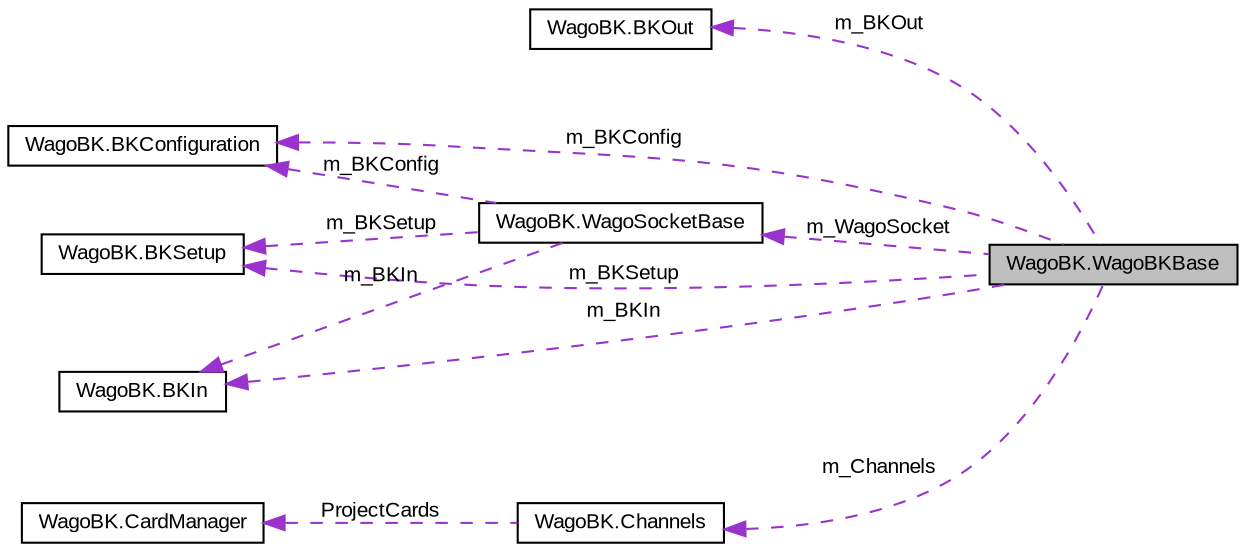 digraph "WagoBK.WagoBKBase"
{
  edge [fontname="Arial",fontsize="10",labelfontname="Arial",labelfontsize="10"];
  node [fontname="Arial",fontsize="10",shape=record];
  rankdir="LR";
  Node1 [label="WagoBK.WagoBKBase",height=0.2,width=0.4,color="black", fillcolor="grey75", style="filled" fontcolor="black"];
  Node2 -> Node1 [dir="back",color="darkorchid3",fontsize="10",style="dashed",label=" m_BKOut" ,fontname="Arial"];
  Node2 [label="WagoBK.BKOut",height=0.2,width=0.4,color="black", fillcolor="white", style="filled",URL="$class_wago_b_k_1_1_b_k_out.html",tooltip="stores output data "];
  Node3 -> Node1 [dir="back",color="darkorchid3",fontsize="10",style="dashed",label=" m_WagoSocket" ,fontname="Arial"];
  Node3 [label="WagoBK.WagoSocketBase",height=0.2,width=0.4,color="black", fillcolor="white", style="filled",URL="$class_wago_b_k_1_1_wago_socket_base.html"];
  Node4 -> Node3 [dir="back",color="darkorchid3",fontsize="10",style="dashed",label=" m_BKConfig" ,fontname="Arial"];
  Node4 [label="WagoBK.BKConfiguration",height=0.2,width=0.4,color="black", fillcolor="white", style="filled",URL="$class_wago_b_k_1_1_b_k_configuration.html",tooltip="obsolete, will be removed?? "];
  Node5 -> Node3 [dir="back",color="darkorchid3",fontsize="10",style="dashed",label=" m_BKSetup" ,fontname="Arial"];
  Node5 [label="WagoBK.BKSetup",height=0.2,width=0.4,color="black", fillcolor="white", style="filled",URL="$class_wago_b_k_1_1_b_k_setup.html",tooltip="stores setup "];
  Node6 -> Node3 [dir="back",color="darkorchid3",fontsize="10",style="dashed",label=" m_BKIn" ,fontname="Arial"];
  Node6 [label="WagoBK.BKIn",height=0.2,width=0.4,color="black", fillcolor="white", style="filled",URL="$class_wago_b_k_1_1_b_k_in.html",tooltip="stores input data "];
  Node4 -> Node1 [dir="back",color="darkorchid3",fontsize="10",style="dashed",label=" m_BKConfig" ,fontname="Arial"];
  Node5 -> Node1 [dir="back",color="darkorchid3",fontsize="10",style="dashed",label=" m_BKSetup" ,fontname="Arial"];
  Node7 -> Node1 [dir="back",color="darkorchid3",fontsize="10",style="dashed",label=" m_Channels" ,fontname="Arial"];
  Node7 [label="WagoBK.Channels",height=0.2,width=0.4,color="black", fillcolor="white", style="filled",URL="$class_wago_b_k_1_1_channels.html",tooltip="Basisklasse die die Auflistung der BK-Kanäle enthält. "];
  Node8 -> Node7 [dir="back",color="darkorchid3",fontsize="10",style="dashed",label=" ProjectCards" ,fontname="Arial"];
  Node8 [label="WagoBK.CardManager",height=0.2,width=0.4,color="black", fillcolor="white", style="filled",URL="$class_wago_b_k_1_1_card_manager.html"];
  Node6 -> Node1 [dir="back",color="darkorchid3",fontsize="10",style="dashed",label=" m_BKIn" ,fontname="Arial"];
}
